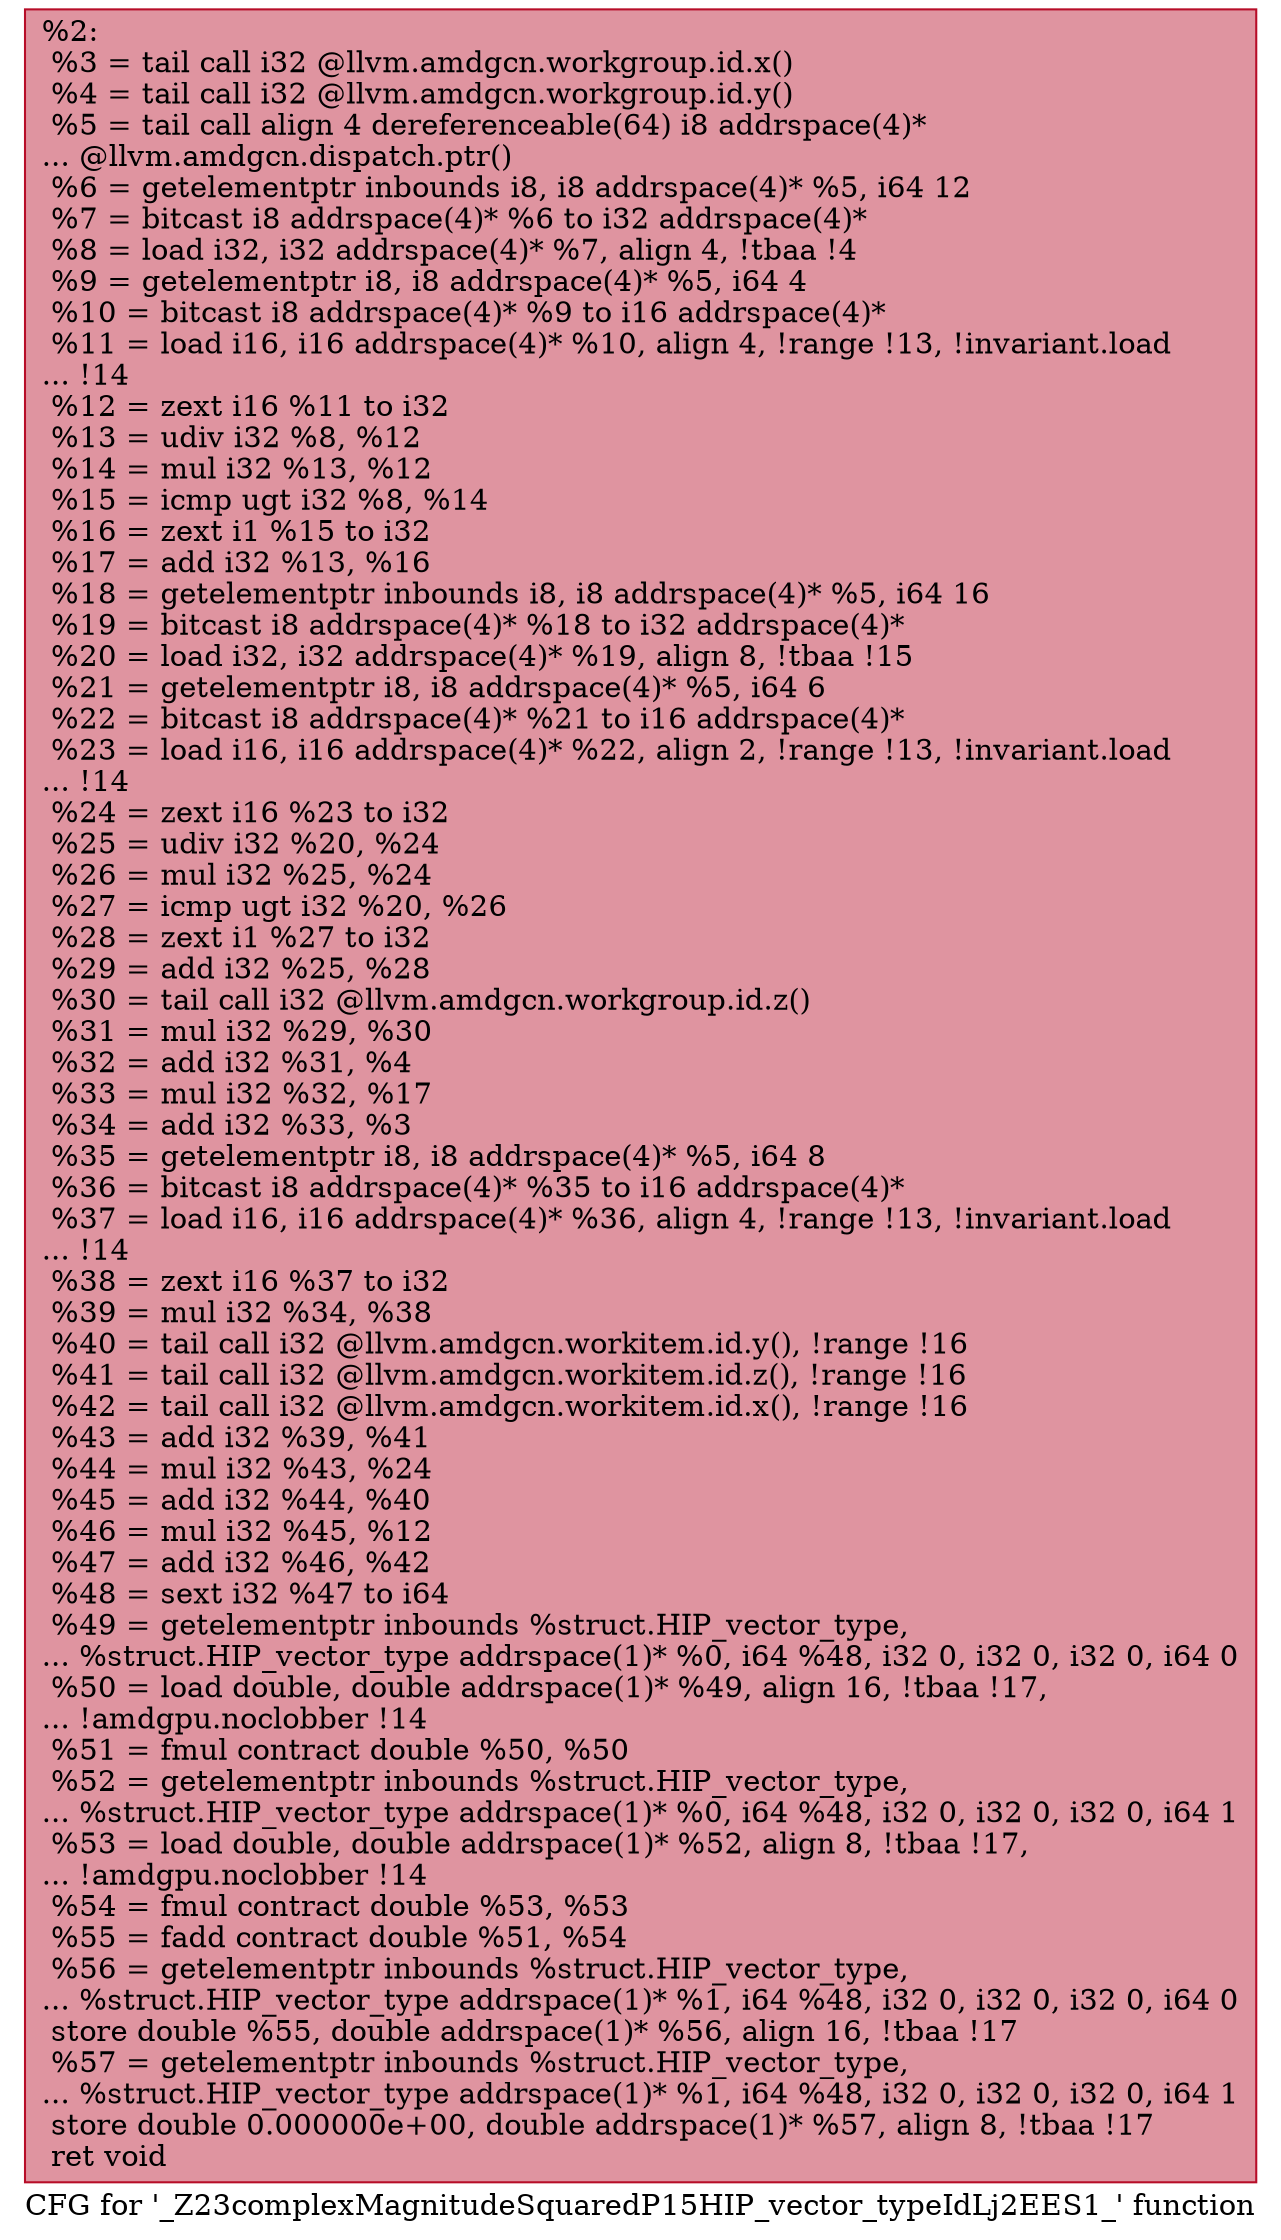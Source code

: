 digraph "CFG for '_Z23complexMagnitudeSquaredP15HIP_vector_typeIdLj2EES1_' function" {
	label="CFG for '_Z23complexMagnitudeSquaredP15HIP_vector_typeIdLj2EES1_' function";

	Node0x508c4f0 [shape=record,color="#b70d28ff", style=filled, fillcolor="#b70d2870",label="{%2:\l  %3 = tail call i32 @llvm.amdgcn.workgroup.id.x()\l  %4 = tail call i32 @llvm.amdgcn.workgroup.id.y()\l  %5 = tail call align 4 dereferenceable(64) i8 addrspace(4)*\l... @llvm.amdgcn.dispatch.ptr()\l  %6 = getelementptr inbounds i8, i8 addrspace(4)* %5, i64 12\l  %7 = bitcast i8 addrspace(4)* %6 to i32 addrspace(4)*\l  %8 = load i32, i32 addrspace(4)* %7, align 4, !tbaa !4\l  %9 = getelementptr i8, i8 addrspace(4)* %5, i64 4\l  %10 = bitcast i8 addrspace(4)* %9 to i16 addrspace(4)*\l  %11 = load i16, i16 addrspace(4)* %10, align 4, !range !13, !invariant.load\l... !14\l  %12 = zext i16 %11 to i32\l  %13 = udiv i32 %8, %12\l  %14 = mul i32 %13, %12\l  %15 = icmp ugt i32 %8, %14\l  %16 = zext i1 %15 to i32\l  %17 = add i32 %13, %16\l  %18 = getelementptr inbounds i8, i8 addrspace(4)* %5, i64 16\l  %19 = bitcast i8 addrspace(4)* %18 to i32 addrspace(4)*\l  %20 = load i32, i32 addrspace(4)* %19, align 8, !tbaa !15\l  %21 = getelementptr i8, i8 addrspace(4)* %5, i64 6\l  %22 = bitcast i8 addrspace(4)* %21 to i16 addrspace(4)*\l  %23 = load i16, i16 addrspace(4)* %22, align 2, !range !13, !invariant.load\l... !14\l  %24 = zext i16 %23 to i32\l  %25 = udiv i32 %20, %24\l  %26 = mul i32 %25, %24\l  %27 = icmp ugt i32 %20, %26\l  %28 = zext i1 %27 to i32\l  %29 = add i32 %25, %28\l  %30 = tail call i32 @llvm.amdgcn.workgroup.id.z()\l  %31 = mul i32 %29, %30\l  %32 = add i32 %31, %4\l  %33 = mul i32 %32, %17\l  %34 = add i32 %33, %3\l  %35 = getelementptr i8, i8 addrspace(4)* %5, i64 8\l  %36 = bitcast i8 addrspace(4)* %35 to i16 addrspace(4)*\l  %37 = load i16, i16 addrspace(4)* %36, align 4, !range !13, !invariant.load\l... !14\l  %38 = zext i16 %37 to i32\l  %39 = mul i32 %34, %38\l  %40 = tail call i32 @llvm.amdgcn.workitem.id.y(), !range !16\l  %41 = tail call i32 @llvm.amdgcn.workitem.id.z(), !range !16\l  %42 = tail call i32 @llvm.amdgcn.workitem.id.x(), !range !16\l  %43 = add i32 %39, %41\l  %44 = mul i32 %43, %24\l  %45 = add i32 %44, %40\l  %46 = mul i32 %45, %12\l  %47 = add i32 %46, %42\l  %48 = sext i32 %47 to i64\l  %49 = getelementptr inbounds %struct.HIP_vector_type,\l... %struct.HIP_vector_type addrspace(1)* %0, i64 %48, i32 0, i32 0, i32 0, i64 0\l  %50 = load double, double addrspace(1)* %49, align 16, !tbaa !17,\l... !amdgpu.noclobber !14\l  %51 = fmul contract double %50, %50\l  %52 = getelementptr inbounds %struct.HIP_vector_type,\l... %struct.HIP_vector_type addrspace(1)* %0, i64 %48, i32 0, i32 0, i32 0, i64 1\l  %53 = load double, double addrspace(1)* %52, align 8, !tbaa !17,\l... !amdgpu.noclobber !14\l  %54 = fmul contract double %53, %53\l  %55 = fadd contract double %51, %54\l  %56 = getelementptr inbounds %struct.HIP_vector_type,\l... %struct.HIP_vector_type addrspace(1)* %1, i64 %48, i32 0, i32 0, i32 0, i64 0\l  store double %55, double addrspace(1)* %56, align 16, !tbaa !17\l  %57 = getelementptr inbounds %struct.HIP_vector_type,\l... %struct.HIP_vector_type addrspace(1)* %1, i64 %48, i32 0, i32 0, i32 0, i64 1\l  store double 0.000000e+00, double addrspace(1)* %57, align 8, !tbaa !17\l  ret void\l}"];
}
